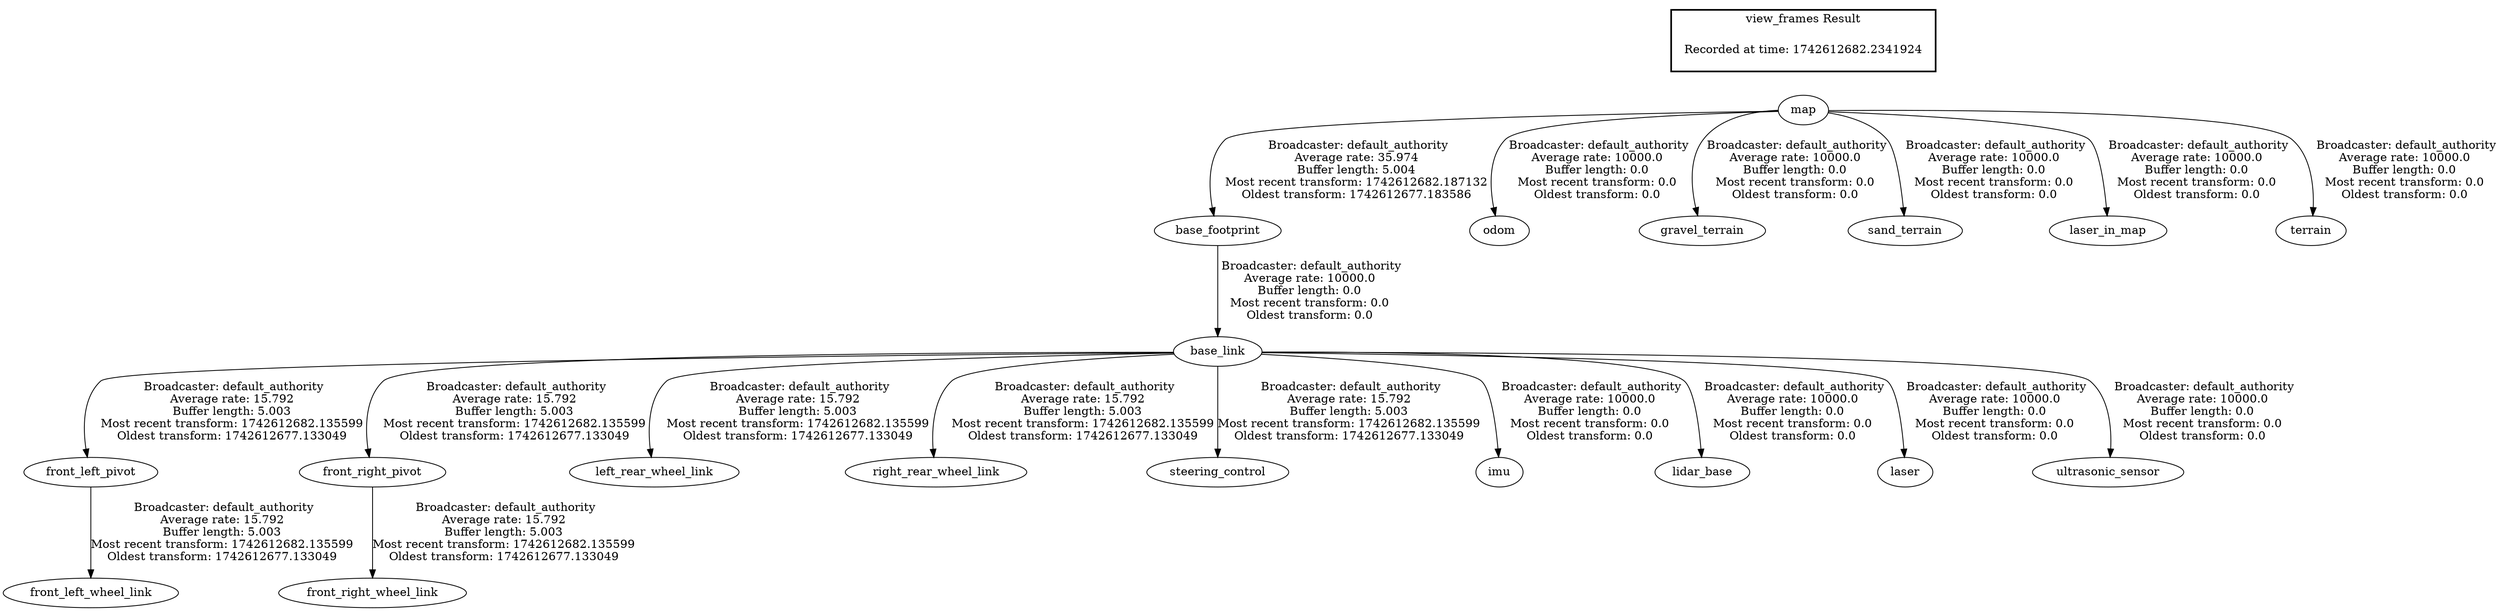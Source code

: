 digraph G {
"map" -> "base_footprint"[label=" Broadcaster: default_authority\nAverage rate: 35.974\nBuffer length: 5.004\nMost recent transform: 1742612682.187132\nOldest transform: 1742612677.183586\n"];
"map" -> "odom"[label=" Broadcaster: default_authority\nAverage rate: 10000.0\nBuffer length: 0.0\nMost recent transform: 0.0\nOldest transform: 0.0\n"];
"base_link" -> "front_left_pivot"[label=" Broadcaster: default_authority\nAverage rate: 15.792\nBuffer length: 5.003\nMost recent transform: 1742612682.135599\nOldest transform: 1742612677.133049\n"];
"base_footprint" -> "base_link"[label=" Broadcaster: default_authority\nAverage rate: 10000.0\nBuffer length: 0.0\nMost recent transform: 0.0\nOldest transform: 0.0\n"];
"front_left_pivot" -> "front_left_wheel_link"[label=" Broadcaster: default_authority\nAverage rate: 15.792\nBuffer length: 5.003\nMost recent transform: 1742612682.135599\nOldest transform: 1742612677.133049\n"];
"base_link" -> "front_right_pivot"[label=" Broadcaster: default_authority\nAverage rate: 15.792\nBuffer length: 5.003\nMost recent transform: 1742612682.135599\nOldest transform: 1742612677.133049\n"];
"front_right_pivot" -> "front_right_wheel_link"[label=" Broadcaster: default_authority\nAverage rate: 15.792\nBuffer length: 5.003\nMost recent transform: 1742612682.135599\nOldest transform: 1742612677.133049\n"];
"base_link" -> "left_rear_wheel_link"[label=" Broadcaster: default_authority\nAverage rate: 15.792\nBuffer length: 5.003\nMost recent transform: 1742612682.135599\nOldest transform: 1742612677.133049\n"];
"base_link" -> "right_rear_wheel_link"[label=" Broadcaster: default_authority\nAverage rate: 15.792\nBuffer length: 5.003\nMost recent transform: 1742612682.135599\nOldest transform: 1742612677.133049\n"];
"base_link" -> "steering_control"[label=" Broadcaster: default_authority\nAverage rate: 15.792\nBuffer length: 5.003\nMost recent transform: 1742612682.135599\nOldest transform: 1742612677.133049\n"];
"map" -> "gravel_terrain"[label=" Broadcaster: default_authority\nAverage rate: 10000.0\nBuffer length: 0.0\nMost recent transform: 0.0\nOldest transform: 0.0\n"];
"map" -> "sand_terrain"[label=" Broadcaster: default_authority\nAverage rate: 10000.0\nBuffer length: 0.0\nMost recent transform: 0.0\nOldest transform: 0.0\n"];
"map" -> "laser_in_map"[label=" Broadcaster: default_authority\nAverage rate: 10000.0\nBuffer length: 0.0\nMost recent transform: 0.0\nOldest transform: 0.0\n"];
"base_link" -> "imu"[label=" Broadcaster: default_authority\nAverage rate: 10000.0\nBuffer length: 0.0\nMost recent transform: 0.0\nOldest transform: 0.0\n"];
"base_link" -> "lidar_base"[label=" Broadcaster: default_authority\nAverage rate: 10000.0\nBuffer length: 0.0\nMost recent transform: 0.0\nOldest transform: 0.0\n"];
"base_link" -> "laser"[label=" Broadcaster: default_authority\nAverage rate: 10000.0\nBuffer length: 0.0\nMost recent transform: 0.0\nOldest transform: 0.0\n"];
"base_link" -> "ultrasonic_sensor"[label=" Broadcaster: default_authority\nAverage rate: 10000.0\nBuffer length: 0.0\nMost recent transform: 0.0\nOldest transform: 0.0\n"];
"map" -> "terrain"[label=" Broadcaster: default_authority\nAverage rate: 10000.0\nBuffer length: 0.0\nMost recent transform: 0.0\nOldest transform: 0.0\n"];
edge [style=invis];
 subgraph cluster_legend { style=bold; color=black; label ="view_frames Result";
"Recorded at time: 1742612682.2341924"[ shape=plaintext ] ;
}->"map";
}